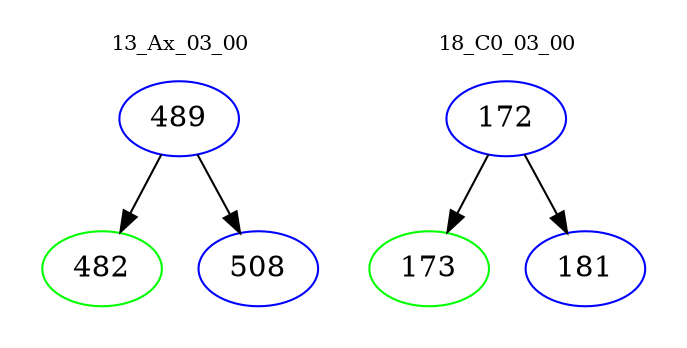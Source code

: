 digraph{
subgraph cluster_0 {
color = white
label = "13_Ax_03_00";
fontsize=10;
T0_489 [label="489", color="blue"]
T0_489 -> T0_482 [color="black"]
T0_482 [label="482", color="green"]
T0_489 -> T0_508 [color="black"]
T0_508 [label="508", color="blue"]
}
subgraph cluster_1 {
color = white
label = "18_C0_03_00";
fontsize=10;
T1_172 [label="172", color="blue"]
T1_172 -> T1_173 [color="black"]
T1_173 [label="173", color="green"]
T1_172 -> T1_181 [color="black"]
T1_181 [label="181", color="blue"]
}
}
